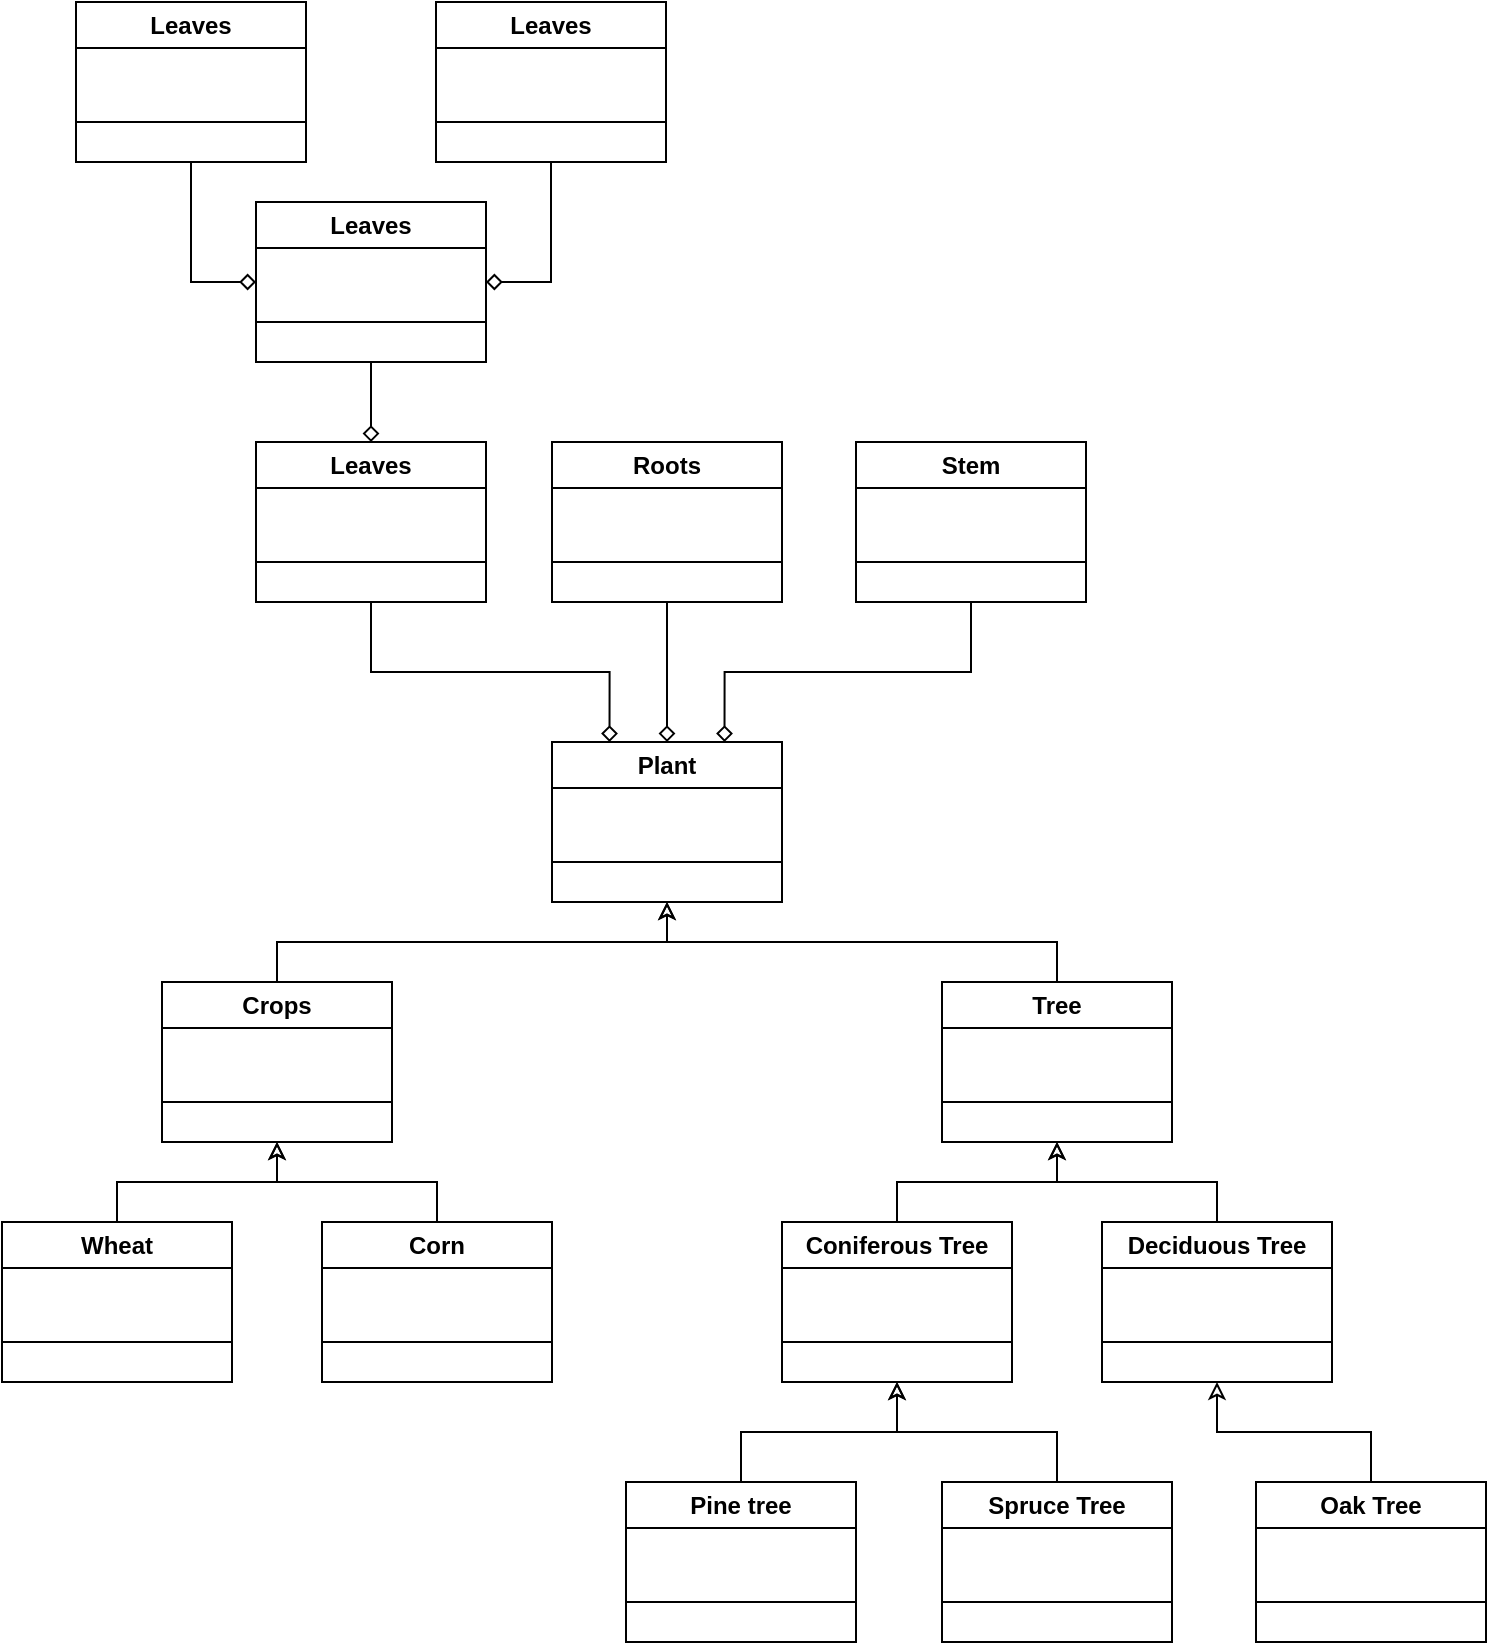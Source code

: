 <mxfile version="24.7.0" type="google">
  <diagram name="Page-1" id="f8PdVWmfQzSDmt94tJ4r">
    <mxGraphModel grid="1" page="1" gridSize="10" guides="1" tooltips="1" connect="1" arrows="1" fold="1" pageScale="1" pageWidth="850" pageHeight="1100" math="0" shadow="0">
      <root>
        <mxCell id="0" />
        <mxCell id="1" parent="0" />
        <mxCell id="L--Pg3S424dcwWkvSiVQ-1" value="Plant" style="swimlane;whiteSpace=wrap;html=1;" vertex="1" parent="1">
          <mxGeometry x="368" y="510" width="115" height="80" as="geometry" />
        </mxCell>
        <mxCell id="L--Pg3S424dcwWkvSiVQ-3" value="" style="endArrow=none;html=1;rounded=0;exitX=0;exitY=0.75;exitDx=0;exitDy=0;entryX=1;entryY=0.75;entryDx=0;entryDy=0;" edge="1" parent="1" source="L--Pg3S424dcwWkvSiVQ-1" target="L--Pg3S424dcwWkvSiVQ-1">
          <mxGeometry width="50" height="50" relative="1" as="geometry">
            <mxPoint x="440" y="400" as="sourcePoint" />
            <mxPoint x="490" y="350" as="targetPoint" />
          </mxGeometry>
        </mxCell>
        <mxCell id="L--Pg3S424dcwWkvSiVQ-8" style="edgeStyle=orthogonalEdgeStyle;rounded=0;orthogonalLoop=1;jettySize=auto;html=1;exitX=0.5;exitY=1;exitDx=0;exitDy=0;entryX=0.5;entryY=0;entryDx=0;entryDy=0;endArrow=diamond;endFill=0;" edge="1" parent="1" source="L--Pg3S424dcwWkvSiVQ-4" target="L--Pg3S424dcwWkvSiVQ-1">
          <mxGeometry relative="1" as="geometry" />
        </mxCell>
        <mxCell id="L--Pg3S424dcwWkvSiVQ-4" value="Roots" style="swimlane;whiteSpace=wrap;html=1;" vertex="1" parent="1">
          <mxGeometry x="368" y="360" width="115" height="80" as="geometry" />
        </mxCell>
        <mxCell id="L--Pg3S424dcwWkvSiVQ-10" style="edgeStyle=orthogonalEdgeStyle;rounded=0;orthogonalLoop=1;jettySize=auto;html=1;exitX=0.5;exitY=1;exitDx=0;exitDy=0;entryX=0.75;entryY=0;entryDx=0;entryDy=0;endArrow=diamond;endFill=0;" edge="1" parent="1" source="L--Pg3S424dcwWkvSiVQ-5" target="L--Pg3S424dcwWkvSiVQ-1">
          <mxGeometry relative="1" as="geometry" />
        </mxCell>
        <mxCell id="L--Pg3S424dcwWkvSiVQ-5" value="Stem" style="swimlane;whiteSpace=wrap;html=1;" vertex="1" parent="1">
          <mxGeometry x="520" y="360" width="115" height="80" as="geometry" />
        </mxCell>
        <mxCell id="L--Pg3S424dcwWkvSiVQ-9" style="edgeStyle=orthogonalEdgeStyle;rounded=0;orthogonalLoop=1;jettySize=auto;html=1;exitX=0.5;exitY=1;exitDx=0;exitDy=0;entryX=0.25;entryY=0;entryDx=0;entryDy=0;endArrow=diamond;endFill=0;" edge="1" parent="1" source="L--Pg3S424dcwWkvSiVQ-6" target="L--Pg3S424dcwWkvSiVQ-1">
          <mxGeometry relative="1" as="geometry" />
        </mxCell>
        <mxCell id="L--Pg3S424dcwWkvSiVQ-6" value="Leaves" style="swimlane;whiteSpace=wrap;html=1;" vertex="1" parent="1">
          <mxGeometry x="220" y="360" width="115" height="80" as="geometry" />
        </mxCell>
        <mxCell id="L--Pg3S424dcwWkvSiVQ-11" value="" style="endArrow=none;html=1;rounded=0;exitX=0;exitY=0.75;exitDx=0;exitDy=0;entryX=1;entryY=0.75;entryDx=0;entryDy=0;" edge="1" parent="1" source="L--Pg3S424dcwWkvSiVQ-6" target="L--Pg3S424dcwWkvSiVQ-6">
          <mxGeometry width="50" height="50" relative="1" as="geometry">
            <mxPoint x="250" y="440" as="sourcePoint" />
            <mxPoint x="300" y="390" as="targetPoint" />
          </mxGeometry>
        </mxCell>
        <mxCell id="L--Pg3S424dcwWkvSiVQ-12" value="" style="endArrow=none;html=1;rounded=0;exitX=0;exitY=0.75;exitDx=0;exitDy=0;entryX=1;entryY=0.75;entryDx=0;entryDy=0;" edge="1" parent="1" source="L--Pg3S424dcwWkvSiVQ-4" target="L--Pg3S424dcwWkvSiVQ-4">
          <mxGeometry width="50" height="50" relative="1" as="geometry">
            <mxPoint x="400" y="440" as="sourcePoint" />
            <mxPoint x="450" y="390" as="targetPoint" />
          </mxGeometry>
        </mxCell>
        <mxCell id="L--Pg3S424dcwWkvSiVQ-13" value="" style="endArrow=none;html=1;rounded=0;exitX=0;exitY=0.75;exitDx=0;exitDy=0;entryX=1;entryY=0.75;entryDx=0;entryDy=0;" edge="1" parent="1" source="L--Pg3S424dcwWkvSiVQ-5" target="L--Pg3S424dcwWkvSiVQ-5">
          <mxGeometry width="50" height="50" relative="1" as="geometry">
            <mxPoint x="580" y="450" as="sourcePoint" />
            <mxPoint x="630" y="400" as="targetPoint" />
          </mxGeometry>
        </mxCell>
        <mxCell id="L--Pg3S424dcwWkvSiVQ-15" style="edgeStyle=orthogonalEdgeStyle;rounded=0;orthogonalLoop=1;jettySize=auto;html=1;entryX=0.5;entryY=0;entryDx=0;entryDy=0;endArrow=diamond;endFill=0;" edge="1" parent="1" source="L--Pg3S424dcwWkvSiVQ-14" target="L--Pg3S424dcwWkvSiVQ-6">
          <mxGeometry relative="1" as="geometry" />
        </mxCell>
        <mxCell id="L--Pg3S424dcwWkvSiVQ-14" value="Leaves" style="swimlane;whiteSpace=wrap;html=1;" vertex="1" parent="1">
          <mxGeometry x="220" y="240" width="115" height="80" as="geometry" />
        </mxCell>
        <mxCell id="L--Pg3S424dcwWkvSiVQ-19" style="edgeStyle=orthogonalEdgeStyle;rounded=0;orthogonalLoop=1;jettySize=auto;html=1;exitX=0.5;exitY=1;exitDx=0;exitDy=0;entryX=1;entryY=0.5;entryDx=0;entryDy=0;endArrow=diamond;endFill=0;" edge="1" parent="1" source="L--Pg3S424dcwWkvSiVQ-16" target="L--Pg3S424dcwWkvSiVQ-14">
          <mxGeometry relative="1" as="geometry" />
        </mxCell>
        <mxCell id="L--Pg3S424dcwWkvSiVQ-16" value="Leaves" style="swimlane;whiteSpace=wrap;html=1;" vertex="1" parent="1">
          <mxGeometry x="310" y="140" width="115" height="80" as="geometry" />
        </mxCell>
        <mxCell id="L--Pg3S424dcwWkvSiVQ-18" style="edgeStyle=orthogonalEdgeStyle;rounded=0;orthogonalLoop=1;jettySize=auto;html=1;exitX=0.5;exitY=1;exitDx=0;exitDy=0;entryX=0;entryY=0.5;entryDx=0;entryDy=0;endArrow=diamond;endFill=0;" edge="1" parent="1" source="L--Pg3S424dcwWkvSiVQ-17" target="L--Pg3S424dcwWkvSiVQ-14">
          <mxGeometry relative="1" as="geometry" />
        </mxCell>
        <mxCell id="L--Pg3S424dcwWkvSiVQ-17" value="Leaves" style="swimlane;whiteSpace=wrap;html=1;" vertex="1" parent="1">
          <mxGeometry x="130" y="140" width="115" height="80" as="geometry" />
        </mxCell>
        <mxCell id="L--Pg3S424dcwWkvSiVQ-21" value="" style="endArrow=none;html=1;rounded=0;exitX=0;exitY=0.75;exitDx=0;exitDy=0;entryX=1;entryY=0.75;entryDx=0;entryDy=0;" edge="1" parent="1" source="L--Pg3S424dcwWkvSiVQ-14" target="L--Pg3S424dcwWkvSiVQ-14">
          <mxGeometry width="50" height="50" relative="1" as="geometry">
            <mxPoint x="530" y="280" as="sourcePoint" />
            <mxPoint x="580" y="230" as="targetPoint" />
          </mxGeometry>
        </mxCell>
        <mxCell id="L--Pg3S424dcwWkvSiVQ-22" value="" style="endArrow=none;html=1;rounded=0;exitX=0;exitY=0.75;exitDx=0;exitDy=0;entryX=1;entryY=0.75;entryDx=0;entryDy=0;" edge="1" parent="1" source="L--Pg3S424dcwWkvSiVQ-16" target="L--Pg3S424dcwWkvSiVQ-16">
          <mxGeometry width="50" height="50" relative="1" as="geometry">
            <mxPoint x="620" y="200" as="sourcePoint" />
            <mxPoint x="670" y="150" as="targetPoint" />
          </mxGeometry>
        </mxCell>
        <mxCell id="L--Pg3S424dcwWkvSiVQ-23" value="" style="endArrow=none;html=1;rounded=0;exitX=0;exitY=0.75;exitDx=0;exitDy=0;entryX=1;entryY=0.75;entryDx=0;entryDy=0;" edge="1" parent="1" source="L--Pg3S424dcwWkvSiVQ-17" target="L--Pg3S424dcwWkvSiVQ-17">
          <mxGeometry width="50" height="50" relative="1" as="geometry">
            <mxPoint x="550" y="220" as="sourcePoint" />
            <mxPoint x="600" y="170" as="targetPoint" />
          </mxGeometry>
        </mxCell>
        <mxCell id="L--Pg3S424dcwWkvSiVQ-30" style="edgeStyle=orthogonalEdgeStyle;rounded=0;orthogonalLoop=1;jettySize=auto;html=1;exitX=0.5;exitY=0;exitDx=0;exitDy=0;entryX=0.5;entryY=1;entryDx=0;entryDy=0;endArrow=classic;endFill=0;" edge="1" parent="1" source="L--Pg3S424dcwWkvSiVQ-24" target="L--Pg3S424dcwWkvSiVQ-1">
          <mxGeometry relative="1" as="geometry" />
        </mxCell>
        <mxCell id="L--Pg3S424dcwWkvSiVQ-24" value="Crops" style="swimlane;whiteSpace=wrap;html=1;" vertex="1" parent="1">
          <mxGeometry x="173" y="630" width="115" height="80" as="geometry" />
        </mxCell>
        <mxCell id="L--Pg3S424dcwWkvSiVQ-25" value="" style="endArrow=none;html=1;rounded=0;exitX=0;exitY=0.75;exitDx=0;exitDy=0;entryX=1;entryY=0.75;entryDx=0;entryDy=0;" edge="1" parent="1" source="L--Pg3S424dcwWkvSiVQ-24" target="L--Pg3S424dcwWkvSiVQ-24">
          <mxGeometry width="50" height="50" relative="1" as="geometry">
            <mxPoint x="245" y="520" as="sourcePoint" />
            <mxPoint x="295" y="470" as="targetPoint" />
          </mxGeometry>
        </mxCell>
        <mxCell id="L--Pg3S424dcwWkvSiVQ-31" style="edgeStyle=orthogonalEdgeStyle;rounded=0;orthogonalLoop=1;jettySize=auto;html=1;exitX=0.5;exitY=0;exitDx=0;exitDy=0;entryX=0.5;entryY=1;entryDx=0;entryDy=0;endArrow=classic;endFill=0;" edge="1" parent="1" source="L--Pg3S424dcwWkvSiVQ-26" target="L--Pg3S424dcwWkvSiVQ-1">
          <mxGeometry relative="1" as="geometry" />
        </mxCell>
        <mxCell id="L--Pg3S424dcwWkvSiVQ-26" value="Tree" style="swimlane;whiteSpace=wrap;html=1;" vertex="1" parent="1">
          <mxGeometry x="563" y="630" width="115" height="80" as="geometry" />
        </mxCell>
        <mxCell id="L--Pg3S424dcwWkvSiVQ-27" value="" style="endArrow=none;html=1;rounded=0;exitX=0;exitY=0.75;exitDx=0;exitDy=0;entryX=1;entryY=0.75;entryDx=0;entryDy=0;" edge="1" parent="1" source="L--Pg3S424dcwWkvSiVQ-26" target="L--Pg3S424dcwWkvSiVQ-26">
          <mxGeometry width="50" height="50" relative="1" as="geometry">
            <mxPoint x="560" y="520" as="sourcePoint" />
            <mxPoint x="610" y="470" as="targetPoint" />
          </mxGeometry>
        </mxCell>
        <mxCell id="L--Pg3S424dcwWkvSiVQ-36" style="edgeStyle=orthogonalEdgeStyle;rounded=0;orthogonalLoop=1;jettySize=auto;html=1;exitX=0.5;exitY=0;exitDx=0;exitDy=0;entryX=0.5;entryY=1;entryDx=0;entryDy=0;endArrow=classic;endFill=0;" edge="1" parent="1" source="L--Pg3S424dcwWkvSiVQ-32" target="L--Pg3S424dcwWkvSiVQ-24">
          <mxGeometry relative="1" as="geometry" />
        </mxCell>
        <mxCell id="L--Pg3S424dcwWkvSiVQ-32" value="Wheat" style="swimlane;whiteSpace=wrap;html=1;" vertex="1" parent="1">
          <mxGeometry x="93" y="750" width="115" height="80" as="geometry" />
        </mxCell>
        <mxCell id="L--Pg3S424dcwWkvSiVQ-33" value="" style="endArrow=none;html=1;rounded=0;exitX=0;exitY=0.75;exitDx=0;exitDy=0;entryX=1;entryY=0.75;entryDx=0;entryDy=0;" edge="1" parent="1" source="L--Pg3S424dcwWkvSiVQ-32" target="L--Pg3S424dcwWkvSiVQ-32">
          <mxGeometry width="50" height="50" relative="1" as="geometry">
            <mxPoint x="165" y="640" as="sourcePoint" />
            <mxPoint x="215" y="590" as="targetPoint" />
          </mxGeometry>
        </mxCell>
        <mxCell id="L--Pg3S424dcwWkvSiVQ-37" style="edgeStyle=orthogonalEdgeStyle;rounded=0;orthogonalLoop=1;jettySize=auto;html=1;exitX=0.5;exitY=0;exitDx=0;exitDy=0;entryX=0.5;entryY=1;entryDx=0;entryDy=0;endArrow=classic;endFill=0;" edge="1" parent="1" source="L--Pg3S424dcwWkvSiVQ-34" target="L--Pg3S424dcwWkvSiVQ-24">
          <mxGeometry relative="1" as="geometry" />
        </mxCell>
        <mxCell id="L--Pg3S424dcwWkvSiVQ-34" value="Corn" style="swimlane;whiteSpace=wrap;html=1;" vertex="1" parent="1">
          <mxGeometry x="253" y="750" width="115" height="80" as="geometry" />
        </mxCell>
        <mxCell id="L--Pg3S424dcwWkvSiVQ-35" value="" style="endArrow=none;html=1;rounded=0;exitX=0;exitY=0.75;exitDx=0;exitDy=0;entryX=1;entryY=0.75;entryDx=0;entryDy=0;" edge="1" parent="1" source="L--Pg3S424dcwWkvSiVQ-34" target="L--Pg3S424dcwWkvSiVQ-34">
          <mxGeometry width="50" height="50" relative="1" as="geometry">
            <mxPoint x="325" y="640" as="sourcePoint" />
            <mxPoint x="375" y="590" as="targetPoint" />
          </mxGeometry>
        </mxCell>
        <mxCell id="L--Pg3S424dcwWkvSiVQ-44" style="edgeStyle=orthogonalEdgeStyle;rounded=0;orthogonalLoop=1;jettySize=auto;html=1;exitX=0.5;exitY=0;exitDx=0;exitDy=0;entryX=0.5;entryY=1;entryDx=0;entryDy=0;endArrow=classic;endFill=0;" edge="1" parent="1" source="L--Pg3S424dcwWkvSiVQ-40" target="L--Pg3S424dcwWkvSiVQ-26">
          <mxGeometry relative="1" as="geometry" />
        </mxCell>
        <mxCell id="L--Pg3S424dcwWkvSiVQ-40" value="Coniferous Tree" style="swimlane;whiteSpace=wrap;html=1;" vertex="1" parent="1">
          <mxGeometry x="483" y="750" width="115" height="80" as="geometry" />
        </mxCell>
        <mxCell id="L--Pg3S424dcwWkvSiVQ-41" value="" style="endArrow=none;html=1;rounded=0;exitX=0;exitY=0.75;exitDx=0;exitDy=0;entryX=1;entryY=0.75;entryDx=0;entryDy=0;" edge="1" parent="1" source="L--Pg3S424dcwWkvSiVQ-40" target="L--Pg3S424dcwWkvSiVQ-40">
          <mxGeometry width="50" height="50" relative="1" as="geometry">
            <mxPoint x="555" y="640" as="sourcePoint" />
            <mxPoint x="605" y="590" as="targetPoint" />
          </mxGeometry>
        </mxCell>
        <mxCell id="L--Pg3S424dcwWkvSiVQ-45" style="edgeStyle=orthogonalEdgeStyle;rounded=0;orthogonalLoop=1;jettySize=auto;html=1;exitX=0.5;exitY=0;exitDx=0;exitDy=0;entryX=0.5;entryY=1;entryDx=0;entryDy=0;endArrow=classic;endFill=0;" edge="1" parent="1" source="L--Pg3S424dcwWkvSiVQ-42" target="L--Pg3S424dcwWkvSiVQ-26">
          <mxGeometry relative="1" as="geometry" />
        </mxCell>
        <mxCell id="L--Pg3S424dcwWkvSiVQ-42" value="Deciduous Tree" style="swimlane;whiteSpace=wrap;html=1;" vertex="1" parent="1">
          <mxGeometry x="643" y="750" width="115" height="80" as="geometry" />
        </mxCell>
        <mxCell id="L--Pg3S424dcwWkvSiVQ-43" value="" style="endArrow=none;html=1;rounded=0;exitX=0;exitY=0.75;exitDx=0;exitDy=0;entryX=1;entryY=0.75;entryDx=0;entryDy=0;" edge="1" parent="1" source="L--Pg3S424dcwWkvSiVQ-42" target="L--Pg3S424dcwWkvSiVQ-42">
          <mxGeometry width="50" height="50" relative="1" as="geometry">
            <mxPoint x="715" y="640" as="sourcePoint" />
            <mxPoint x="765" y="590" as="targetPoint" />
          </mxGeometry>
        </mxCell>
        <mxCell id="L--Pg3S424dcwWkvSiVQ-51" style="edgeStyle=orthogonalEdgeStyle;rounded=0;orthogonalLoop=1;jettySize=auto;html=1;exitX=0.5;exitY=0;exitDx=0;exitDy=0;entryX=0.5;entryY=1;entryDx=0;entryDy=0;endArrow=classic;endFill=0;" edge="1" parent="1" source="L--Pg3S424dcwWkvSiVQ-46" target="L--Pg3S424dcwWkvSiVQ-40">
          <mxGeometry relative="1" as="geometry" />
        </mxCell>
        <mxCell id="L--Pg3S424dcwWkvSiVQ-46" value="Pine tree" style="swimlane;whiteSpace=wrap;html=1;" vertex="1" parent="1">
          <mxGeometry x="405" y="880" width="115" height="80" as="geometry" />
        </mxCell>
        <mxCell id="L--Pg3S424dcwWkvSiVQ-47" value="" style="endArrow=none;html=1;rounded=0;exitX=0;exitY=0.75;exitDx=0;exitDy=0;entryX=1;entryY=0.75;entryDx=0;entryDy=0;" edge="1" parent="1" source="L--Pg3S424dcwWkvSiVQ-46" target="L--Pg3S424dcwWkvSiVQ-46">
          <mxGeometry width="50" height="50" relative="1" as="geometry">
            <mxPoint x="477" y="770" as="sourcePoint" />
            <mxPoint x="527" y="720" as="targetPoint" />
          </mxGeometry>
        </mxCell>
        <mxCell id="L--Pg3S424dcwWkvSiVQ-52" style="edgeStyle=orthogonalEdgeStyle;rounded=0;orthogonalLoop=1;jettySize=auto;html=1;exitX=0.5;exitY=0;exitDx=0;exitDy=0;entryX=0.5;entryY=1;entryDx=0;entryDy=0;endArrow=classic;endFill=0;" edge="1" parent="1" source="L--Pg3S424dcwWkvSiVQ-48" target="L--Pg3S424dcwWkvSiVQ-40">
          <mxGeometry relative="1" as="geometry" />
        </mxCell>
        <mxCell id="L--Pg3S424dcwWkvSiVQ-48" value="Spruce Tree" style="swimlane;whiteSpace=wrap;html=1;" vertex="1" parent="1">
          <mxGeometry x="563" y="880" width="115" height="80" as="geometry" />
        </mxCell>
        <mxCell id="L--Pg3S424dcwWkvSiVQ-49" value="" style="endArrow=none;html=1;rounded=0;exitX=0;exitY=0.75;exitDx=0;exitDy=0;entryX=1;entryY=0.75;entryDx=0;entryDy=0;" edge="1" parent="1" source="L--Pg3S424dcwWkvSiVQ-48" target="L--Pg3S424dcwWkvSiVQ-48">
          <mxGeometry width="50" height="50" relative="1" as="geometry">
            <mxPoint x="632" y="770" as="sourcePoint" />
            <mxPoint x="682" y="720" as="targetPoint" />
          </mxGeometry>
        </mxCell>
        <mxCell id="L--Pg3S424dcwWkvSiVQ-53" style="edgeStyle=orthogonalEdgeStyle;rounded=0;orthogonalLoop=1;jettySize=auto;html=1;exitX=0.5;exitY=0;exitDx=0;exitDy=0;entryX=0.5;entryY=1;entryDx=0;entryDy=0;endArrow=classic;endFill=0;" edge="1" parent="1" source="L--Pg3S424dcwWkvSiVQ-50" target="L--Pg3S424dcwWkvSiVQ-42">
          <mxGeometry relative="1" as="geometry" />
        </mxCell>
        <mxCell id="L--Pg3S424dcwWkvSiVQ-50" value="Oak Tree" style="swimlane;whiteSpace=wrap;html=1;" vertex="1" parent="1">
          <mxGeometry x="720" y="880" width="115" height="80" as="geometry" />
        </mxCell>
        <mxCell id="L--Pg3S424dcwWkvSiVQ-54" value="" style="endArrow=none;html=1;rounded=0;exitX=0;exitY=0.75;exitDx=0;exitDy=0;entryX=1;entryY=0.75;entryDx=0;entryDy=0;" edge="1" parent="1" source="L--Pg3S424dcwWkvSiVQ-50" target="L--Pg3S424dcwWkvSiVQ-50">
          <mxGeometry width="50" height="50" relative="1" as="geometry">
            <mxPoint x="890" y="920" as="sourcePoint" />
            <mxPoint x="940" y="870" as="targetPoint" />
          </mxGeometry>
        </mxCell>
      </root>
    </mxGraphModel>
  </diagram>
</mxfile>
